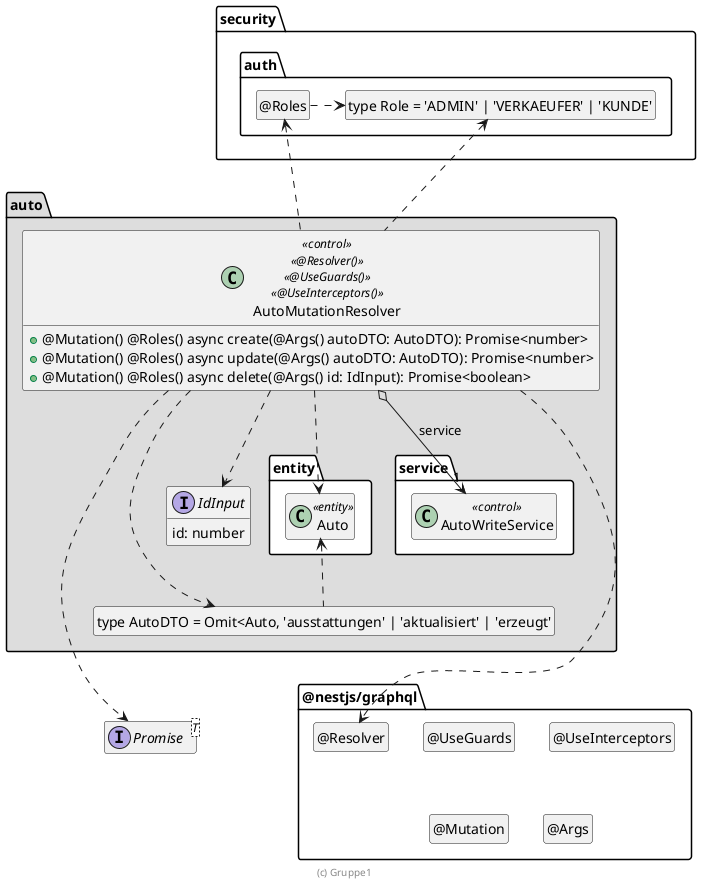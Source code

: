 ' Preview durch <Alt>d

@startuml Controller-Klasse

interface Promise<T>

package @nestjs/graphql {
  class "@Resolver" as Resolver
  hide Resolver circle

  class "@UseGuards" as UseGuards
  hide UseGuards circle

  class "@UseInterceptors" as UseInterceptors
  hide UseInterceptors circle

  class "@Mutation" as Mutation
  hide Mutation circle

  class "@Args" as Args
  hide Args circle
}

package security.auth {
  class "type Role = 'ADMIN' | 'VERKAEUFER' | 'KUNDE'" as Role
  hide Role circle

  class "@Roles" as Roles
  hide Roles circle

  Roles .right.> Role
}

package auto #DDDDDD {
  package entity #FFFFFF {
    class Auto <<entity>>
  }

  package service #FFFFFF {
    class AutoWriteService << control >>
  }

  class "type AutoDTO = Omit<Auto, 'ausstattungen' | 'aktualisiert' | 'erzeugt'" as AutoDTO
  hide AutoDTO circle

    interface IdInput {
        id: number
    }

  class AutoMutationResolver << control >> << @Resolver() >> << @UseGuards() >> << @UseInterceptors() >> {
    + @Mutation() @Roles() async create(@Args() autoDTO: AutoDTO): Promise<number>
    + @Mutation() @Roles() async update(@Args() autoDTO: AutoDTO): Promise<number>
    + @Mutation() @Roles() async delete(@Args() id: IdInput): Promise<boolean>
  }

  AutoMutationResolver o-down-> "1" AutoWriteService : service

  AutoMutationResolver ..> Auto
  AutoMutationResolver ..> AutoDTO
  AutoMutationResolver ..> IdInput
  AutoDTO .up.> Auto
  AutoMutationResolver ..> Promise
  AutoMutationResolver ..> Resolver

  AutoMutationResolver .up.> Roles
  AutoMutationResolver .up.> Role

  AutoDTO .[hidden].> Promise
  AutoDTO .[hidden].> Resolver
}

hide empty members

footer (c) Gruppe1

@enduml